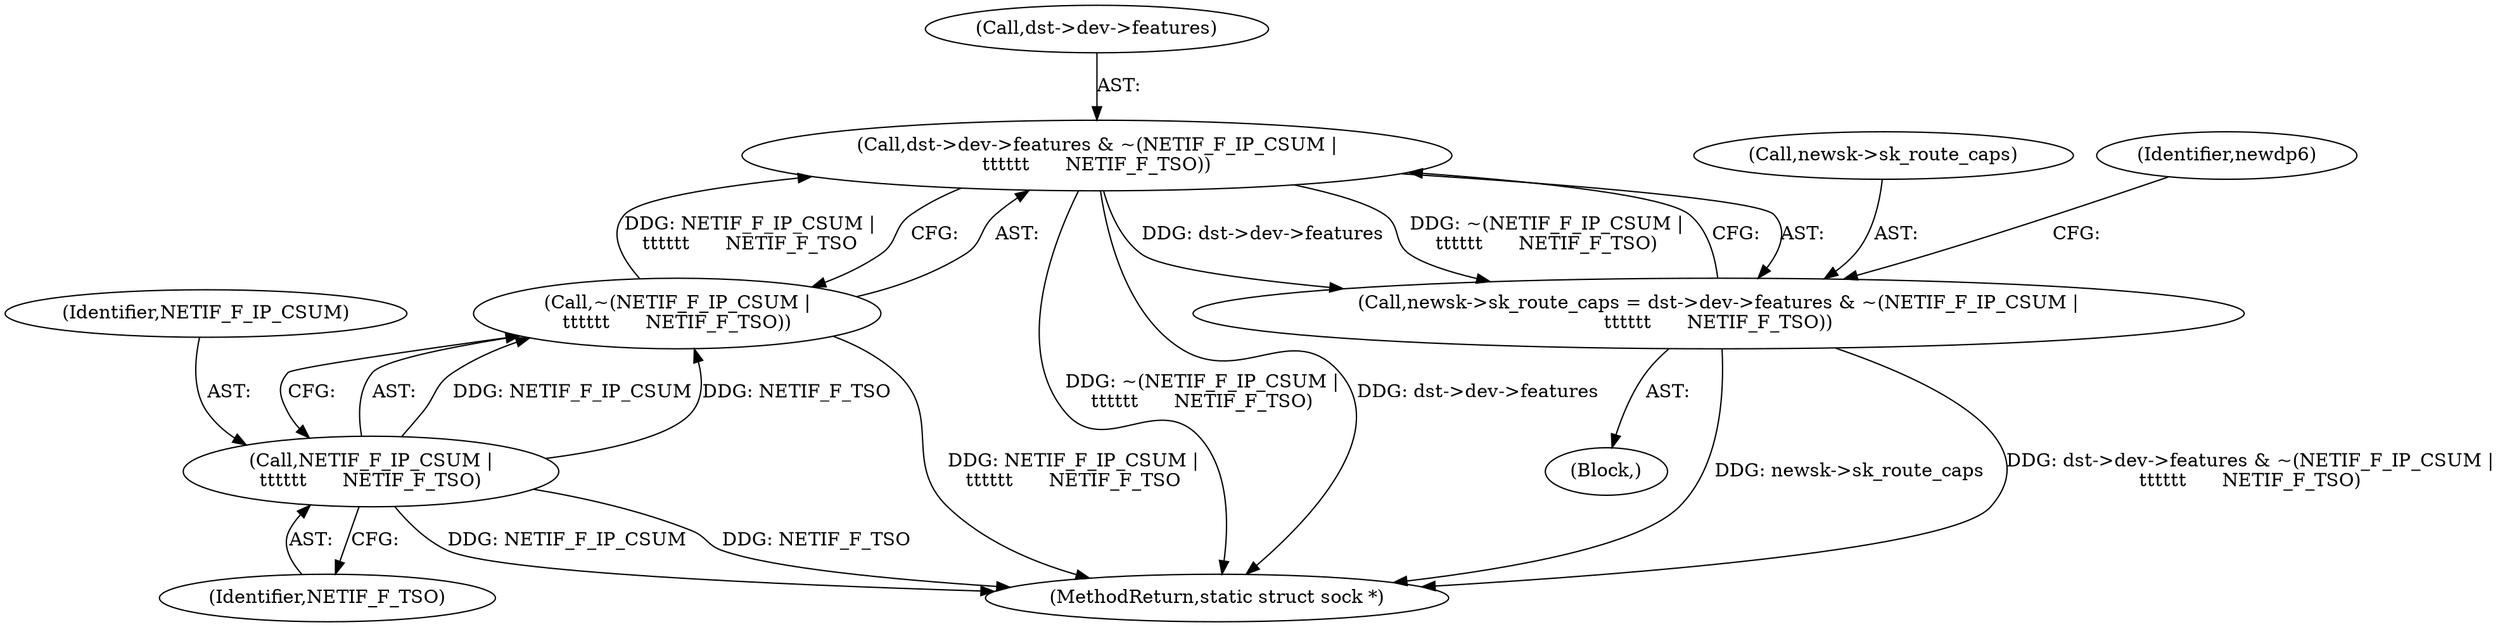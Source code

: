 digraph "0_linux_45f6fad84cc305103b28d73482b344d7f5b76f39_0@pointer" {
"1000271" [label="(Call,dst->dev->features & ~(NETIF_F_IP_CSUM |\n\t\t\t\t\t\t      NETIF_F_TSO))"];
"1000277" [label="(Call,~(NETIF_F_IP_CSUM |\n\t\t\t\t\t\t      NETIF_F_TSO))"];
"1000278" [label="(Call,NETIF_F_IP_CSUM |\n\t\t\t\t\t\t      NETIF_F_TSO)"];
"1000267" [label="(Call,newsk->sk_route_caps = dst->dev->features & ~(NETIF_F_IP_CSUM |\n\t\t\t\t\t\t      NETIF_F_TSO))"];
"1000268" [label="(Call,newsk->sk_route_caps)"];
"1000282" [label="(Identifier,newdp6)"];
"1000507" [label="(MethodReturn,static struct sock *)"];
"1000278" [label="(Call,NETIF_F_IP_CSUM |\n\t\t\t\t\t\t      NETIF_F_TSO)"];
"1000279" [label="(Identifier,NETIF_F_IP_CSUM)"];
"1000272" [label="(Call,dst->dev->features)"];
"1000267" [label="(Call,newsk->sk_route_caps = dst->dev->features & ~(NETIF_F_IP_CSUM |\n\t\t\t\t\t\t      NETIF_F_TSO))"];
"1000271" [label="(Call,dst->dev->features & ~(NETIF_F_IP_CSUM |\n\t\t\t\t\t\t      NETIF_F_TSO))"];
"1000280" [label="(Identifier,NETIF_F_TSO)"];
"1000115" [label="(Block,)"];
"1000277" [label="(Call,~(NETIF_F_IP_CSUM |\n\t\t\t\t\t\t      NETIF_F_TSO))"];
"1000271" -> "1000267"  [label="AST: "];
"1000271" -> "1000277"  [label="CFG: "];
"1000272" -> "1000271"  [label="AST: "];
"1000277" -> "1000271"  [label="AST: "];
"1000267" -> "1000271"  [label="CFG: "];
"1000271" -> "1000507"  [label="DDG: ~(NETIF_F_IP_CSUM |\n\t\t\t\t\t\t      NETIF_F_TSO)"];
"1000271" -> "1000507"  [label="DDG: dst->dev->features"];
"1000271" -> "1000267"  [label="DDG: dst->dev->features"];
"1000271" -> "1000267"  [label="DDG: ~(NETIF_F_IP_CSUM |\n\t\t\t\t\t\t      NETIF_F_TSO)"];
"1000277" -> "1000271"  [label="DDG: NETIF_F_IP_CSUM |\n\t\t\t\t\t\t      NETIF_F_TSO"];
"1000277" -> "1000278"  [label="CFG: "];
"1000278" -> "1000277"  [label="AST: "];
"1000277" -> "1000507"  [label="DDG: NETIF_F_IP_CSUM |\n\t\t\t\t\t\t      NETIF_F_TSO"];
"1000278" -> "1000277"  [label="DDG: NETIF_F_IP_CSUM"];
"1000278" -> "1000277"  [label="DDG: NETIF_F_TSO"];
"1000278" -> "1000280"  [label="CFG: "];
"1000279" -> "1000278"  [label="AST: "];
"1000280" -> "1000278"  [label="AST: "];
"1000278" -> "1000507"  [label="DDG: NETIF_F_TSO"];
"1000278" -> "1000507"  [label="DDG: NETIF_F_IP_CSUM"];
"1000267" -> "1000115"  [label="AST: "];
"1000268" -> "1000267"  [label="AST: "];
"1000282" -> "1000267"  [label="CFG: "];
"1000267" -> "1000507"  [label="DDG: newsk->sk_route_caps"];
"1000267" -> "1000507"  [label="DDG: dst->dev->features & ~(NETIF_F_IP_CSUM |\n\t\t\t\t\t\t      NETIF_F_TSO)"];
}
